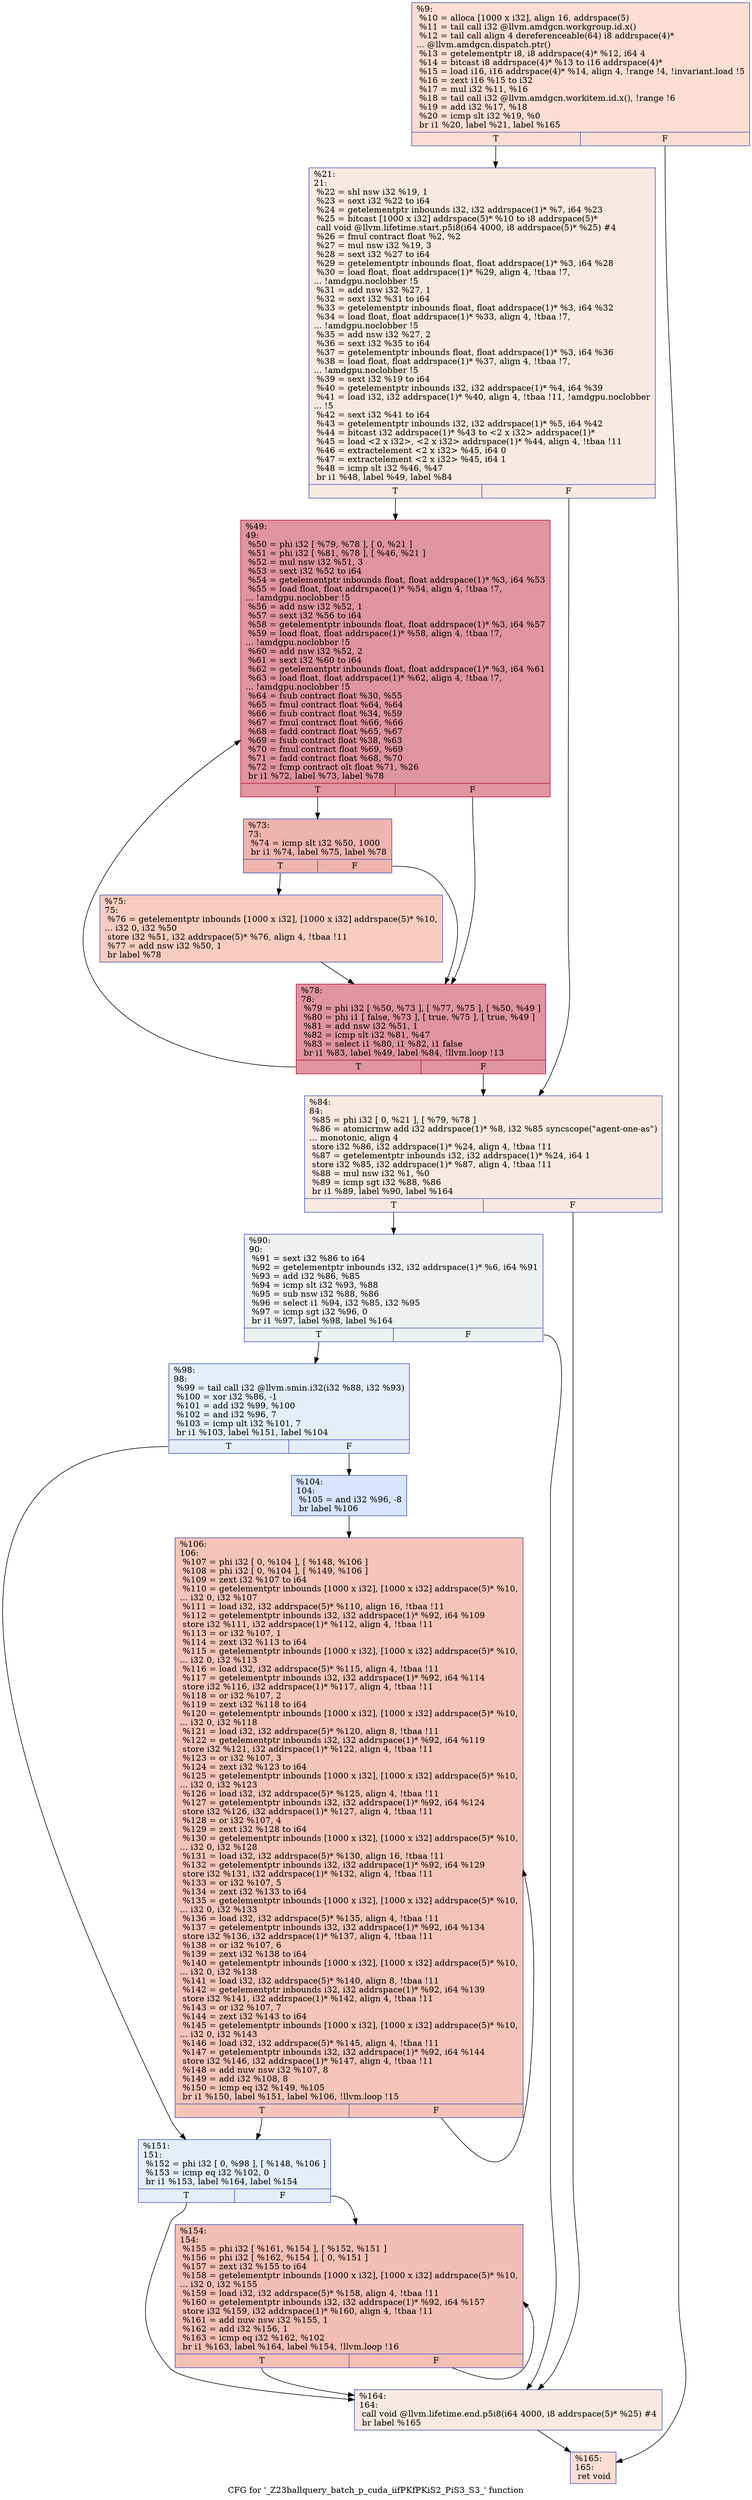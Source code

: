 digraph "CFG for '_Z23ballquery_batch_p_cuda_iifPKfPKiS2_PiS3_S3_' function" {
	label="CFG for '_Z23ballquery_batch_p_cuda_iifPKfPKiS2_PiS3_S3_' function";

	Node0x627a9d0 [shape=record,color="#3d50c3ff", style=filled, fillcolor="#f7b39670",label="{%9:\l  %10 = alloca [1000 x i32], align 16, addrspace(5)\l  %11 = tail call i32 @llvm.amdgcn.workgroup.id.x()\l  %12 = tail call align 4 dereferenceable(64) i8 addrspace(4)*\l... @llvm.amdgcn.dispatch.ptr()\l  %13 = getelementptr i8, i8 addrspace(4)* %12, i64 4\l  %14 = bitcast i8 addrspace(4)* %13 to i16 addrspace(4)*\l  %15 = load i16, i16 addrspace(4)* %14, align 4, !range !4, !invariant.load !5\l  %16 = zext i16 %15 to i32\l  %17 = mul i32 %11, %16\l  %18 = tail call i32 @llvm.amdgcn.workitem.id.x(), !range !6\l  %19 = add i32 %17, %18\l  %20 = icmp slt i32 %19, %0\l  br i1 %20, label %21, label %165\l|{<s0>T|<s1>F}}"];
	Node0x627a9d0:s0 -> Node0x627d080;
	Node0x627a9d0:s1 -> Node0x627d110;
	Node0x627d080 [shape=record,color="#3d50c3ff", style=filled, fillcolor="#efcebd70",label="{%21:\l21:                                               \l  %22 = shl nsw i32 %19, 1\l  %23 = sext i32 %22 to i64\l  %24 = getelementptr inbounds i32, i32 addrspace(1)* %7, i64 %23\l  %25 = bitcast [1000 x i32] addrspace(5)* %10 to i8 addrspace(5)*\l  call void @llvm.lifetime.start.p5i8(i64 4000, i8 addrspace(5)* %25) #4\l  %26 = fmul contract float %2, %2\l  %27 = mul nsw i32 %19, 3\l  %28 = sext i32 %27 to i64\l  %29 = getelementptr inbounds float, float addrspace(1)* %3, i64 %28\l  %30 = load float, float addrspace(1)* %29, align 4, !tbaa !7,\l... !amdgpu.noclobber !5\l  %31 = add nsw i32 %27, 1\l  %32 = sext i32 %31 to i64\l  %33 = getelementptr inbounds float, float addrspace(1)* %3, i64 %32\l  %34 = load float, float addrspace(1)* %33, align 4, !tbaa !7,\l... !amdgpu.noclobber !5\l  %35 = add nsw i32 %27, 2\l  %36 = sext i32 %35 to i64\l  %37 = getelementptr inbounds float, float addrspace(1)* %3, i64 %36\l  %38 = load float, float addrspace(1)* %37, align 4, !tbaa !7,\l... !amdgpu.noclobber !5\l  %39 = sext i32 %19 to i64\l  %40 = getelementptr inbounds i32, i32 addrspace(1)* %4, i64 %39\l  %41 = load i32, i32 addrspace(1)* %40, align 4, !tbaa !11, !amdgpu.noclobber\l... !5\l  %42 = sext i32 %41 to i64\l  %43 = getelementptr inbounds i32, i32 addrspace(1)* %5, i64 %42\l  %44 = bitcast i32 addrspace(1)* %43 to \<2 x i32\> addrspace(1)*\l  %45 = load \<2 x i32\>, \<2 x i32\> addrspace(1)* %44, align 4, !tbaa !11\l  %46 = extractelement \<2 x i32\> %45, i64 0\l  %47 = extractelement \<2 x i32\> %45, i64 1\l  %48 = icmp slt i32 %46, %47\l  br i1 %48, label %49, label %84\l|{<s0>T|<s1>F}}"];
	Node0x627d080:s0 -> Node0x627fed0;
	Node0x627d080:s1 -> Node0x627ff60;
	Node0x627fed0 [shape=record,color="#b70d28ff", style=filled, fillcolor="#b70d2870",label="{%49:\l49:                                               \l  %50 = phi i32 [ %79, %78 ], [ 0, %21 ]\l  %51 = phi i32 [ %81, %78 ], [ %46, %21 ]\l  %52 = mul nsw i32 %51, 3\l  %53 = sext i32 %52 to i64\l  %54 = getelementptr inbounds float, float addrspace(1)* %3, i64 %53\l  %55 = load float, float addrspace(1)* %54, align 4, !tbaa !7,\l... !amdgpu.noclobber !5\l  %56 = add nsw i32 %52, 1\l  %57 = sext i32 %56 to i64\l  %58 = getelementptr inbounds float, float addrspace(1)* %3, i64 %57\l  %59 = load float, float addrspace(1)* %58, align 4, !tbaa !7,\l... !amdgpu.noclobber !5\l  %60 = add nsw i32 %52, 2\l  %61 = sext i32 %60 to i64\l  %62 = getelementptr inbounds float, float addrspace(1)* %3, i64 %61\l  %63 = load float, float addrspace(1)* %62, align 4, !tbaa !7,\l... !amdgpu.noclobber !5\l  %64 = fsub contract float %30, %55\l  %65 = fmul contract float %64, %64\l  %66 = fsub contract float %34, %59\l  %67 = fmul contract float %66, %66\l  %68 = fadd contract float %65, %67\l  %69 = fsub contract float %38, %63\l  %70 = fmul contract float %69, %69\l  %71 = fadd contract float %68, %70\l  %72 = fcmp contract olt float %71, %26\l  br i1 %72, label %73, label %78\l|{<s0>T|<s1>F}}"];
	Node0x627fed0:s0 -> Node0x627e280;
	Node0x627fed0:s1 -> Node0x62800d0;
	Node0x627e280 [shape=record,color="#3d50c3ff", style=filled, fillcolor="#d8564670",label="{%73:\l73:                                               \l  %74 = icmp slt i32 %50, 1000\l  br i1 %74, label %75, label %78\l|{<s0>T|<s1>F}}"];
	Node0x627e280:s0 -> Node0x6281370;
	Node0x627e280:s1 -> Node0x62800d0;
	Node0x6281370 [shape=record,color="#3d50c3ff", style=filled, fillcolor="#f08b6e70",label="{%75:\l75:                                               \l  %76 = getelementptr inbounds [1000 x i32], [1000 x i32] addrspace(5)* %10,\l... i32 0, i32 %50\l  store i32 %51, i32 addrspace(5)* %76, align 4, !tbaa !11\l  %77 = add nsw i32 %50, 1\l  br label %78\l}"];
	Node0x6281370 -> Node0x62800d0;
	Node0x62800d0 [shape=record,color="#b70d28ff", style=filled, fillcolor="#b70d2870",label="{%78:\l78:                                               \l  %79 = phi i32 [ %50, %73 ], [ %77, %75 ], [ %50, %49 ]\l  %80 = phi i1 [ false, %73 ], [ true, %75 ], [ true, %49 ]\l  %81 = add nsw i32 %51, 1\l  %82 = icmp slt i32 %81, %47\l  %83 = select i1 %80, i1 %82, i1 false\l  br i1 %83, label %49, label %84, !llvm.loop !13\l|{<s0>T|<s1>F}}"];
	Node0x62800d0:s0 -> Node0x627fed0;
	Node0x62800d0:s1 -> Node0x627ff60;
	Node0x627ff60 [shape=record,color="#3d50c3ff", style=filled, fillcolor="#efcebd70",label="{%84:\l84:                                               \l  %85 = phi i32 [ 0, %21 ], [ %79, %78 ]\l  %86 = atomicrmw add i32 addrspace(1)* %8, i32 %85 syncscope(\"agent-one-as\")\l... monotonic, align 4\l  store i32 %86, i32 addrspace(1)* %24, align 4, !tbaa !11\l  %87 = getelementptr inbounds i32, i32 addrspace(1)* %24, i64 1\l  store i32 %85, i32 addrspace(1)* %87, align 4, !tbaa !11\l  %88 = mul nsw i32 %1, %0\l  %89 = icmp sgt i32 %88, %86\l  br i1 %89, label %90, label %164\l|{<s0>T|<s1>F}}"];
	Node0x627ff60:s0 -> Node0x6281fe0;
	Node0x627ff60:s1 -> Node0x6282030;
	Node0x6281fe0 [shape=record,color="#3d50c3ff", style=filled, fillcolor="#d9dce170",label="{%90:\l90:                                               \l  %91 = sext i32 %86 to i64\l  %92 = getelementptr inbounds i32, i32 addrspace(1)* %6, i64 %91\l  %93 = add i32 %86, %85\l  %94 = icmp slt i32 %93, %88\l  %95 = sub nsw i32 %88, %86\l  %96 = select i1 %94, i32 %85, i32 %95\l  %97 = icmp sgt i32 %96, 0\l  br i1 %97, label %98, label %164\l|{<s0>T|<s1>F}}"];
	Node0x6281fe0:s0 -> Node0x6282530;
	Node0x6281fe0:s1 -> Node0x6282030;
	Node0x6282530 [shape=record,color="#3d50c3ff", style=filled, fillcolor="#c5d6f270",label="{%98:\l98:                                               \l  %99 = tail call i32 @llvm.smin.i32(i32 %88, i32 %93)\l  %100 = xor i32 %86, -1\l  %101 = add i32 %99, %100\l  %102 = and i32 %96, 7\l  %103 = icmp ult i32 %101, 7\l  br i1 %103, label %151, label %104\l|{<s0>T|<s1>F}}"];
	Node0x6282530:s0 -> Node0x6282a70;
	Node0x6282530:s1 -> Node0x6282b00;
	Node0x6282b00 [shape=record,color="#3d50c3ff", style=filled, fillcolor="#a5c3fe70",label="{%104:\l104:                                              \l  %105 = and i32 %96, -8\l  br label %106\l}"];
	Node0x6282b00 -> Node0x6282d00;
	Node0x6282d00 [shape=record,color="#3d50c3ff", style=filled, fillcolor="#e97a5f70",label="{%106:\l106:                                              \l  %107 = phi i32 [ 0, %104 ], [ %148, %106 ]\l  %108 = phi i32 [ 0, %104 ], [ %149, %106 ]\l  %109 = zext i32 %107 to i64\l  %110 = getelementptr inbounds [1000 x i32], [1000 x i32] addrspace(5)* %10,\l... i32 0, i32 %107\l  %111 = load i32, i32 addrspace(5)* %110, align 16, !tbaa !11\l  %112 = getelementptr inbounds i32, i32 addrspace(1)* %92, i64 %109\l  store i32 %111, i32 addrspace(1)* %112, align 4, !tbaa !11\l  %113 = or i32 %107, 1\l  %114 = zext i32 %113 to i64\l  %115 = getelementptr inbounds [1000 x i32], [1000 x i32] addrspace(5)* %10,\l... i32 0, i32 %113\l  %116 = load i32, i32 addrspace(5)* %115, align 4, !tbaa !11\l  %117 = getelementptr inbounds i32, i32 addrspace(1)* %92, i64 %114\l  store i32 %116, i32 addrspace(1)* %117, align 4, !tbaa !11\l  %118 = or i32 %107, 2\l  %119 = zext i32 %118 to i64\l  %120 = getelementptr inbounds [1000 x i32], [1000 x i32] addrspace(5)* %10,\l... i32 0, i32 %118\l  %121 = load i32, i32 addrspace(5)* %120, align 8, !tbaa !11\l  %122 = getelementptr inbounds i32, i32 addrspace(1)* %92, i64 %119\l  store i32 %121, i32 addrspace(1)* %122, align 4, !tbaa !11\l  %123 = or i32 %107, 3\l  %124 = zext i32 %123 to i64\l  %125 = getelementptr inbounds [1000 x i32], [1000 x i32] addrspace(5)* %10,\l... i32 0, i32 %123\l  %126 = load i32, i32 addrspace(5)* %125, align 4, !tbaa !11\l  %127 = getelementptr inbounds i32, i32 addrspace(1)* %92, i64 %124\l  store i32 %126, i32 addrspace(1)* %127, align 4, !tbaa !11\l  %128 = or i32 %107, 4\l  %129 = zext i32 %128 to i64\l  %130 = getelementptr inbounds [1000 x i32], [1000 x i32] addrspace(5)* %10,\l... i32 0, i32 %128\l  %131 = load i32, i32 addrspace(5)* %130, align 16, !tbaa !11\l  %132 = getelementptr inbounds i32, i32 addrspace(1)* %92, i64 %129\l  store i32 %131, i32 addrspace(1)* %132, align 4, !tbaa !11\l  %133 = or i32 %107, 5\l  %134 = zext i32 %133 to i64\l  %135 = getelementptr inbounds [1000 x i32], [1000 x i32] addrspace(5)* %10,\l... i32 0, i32 %133\l  %136 = load i32, i32 addrspace(5)* %135, align 4, !tbaa !11\l  %137 = getelementptr inbounds i32, i32 addrspace(1)* %92, i64 %134\l  store i32 %136, i32 addrspace(1)* %137, align 4, !tbaa !11\l  %138 = or i32 %107, 6\l  %139 = zext i32 %138 to i64\l  %140 = getelementptr inbounds [1000 x i32], [1000 x i32] addrspace(5)* %10,\l... i32 0, i32 %138\l  %141 = load i32, i32 addrspace(5)* %140, align 8, !tbaa !11\l  %142 = getelementptr inbounds i32, i32 addrspace(1)* %92, i64 %139\l  store i32 %141, i32 addrspace(1)* %142, align 4, !tbaa !11\l  %143 = or i32 %107, 7\l  %144 = zext i32 %143 to i64\l  %145 = getelementptr inbounds [1000 x i32], [1000 x i32] addrspace(5)* %10,\l... i32 0, i32 %143\l  %146 = load i32, i32 addrspace(5)* %145, align 4, !tbaa !11\l  %147 = getelementptr inbounds i32, i32 addrspace(1)* %92, i64 %144\l  store i32 %146, i32 addrspace(1)* %147, align 4, !tbaa !11\l  %148 = add nuw nsw i32 %107, 8\l  %149 = add i32 %108, 8\l  %150 = icmp eq i32 %149, %105\l  br i1 %150, label %151, label %106, !llvm.loop !15\l|{<s0>T|<s1>F}}"];
	Node0x6282d00:s0 -> Node0x6282a70;
	Node0x6282d00:s1 -> Node0x6282d00;
	Node0x6282a70 [shape=record,color="#3d50c3ff", style=filled, fillcolor="#c5d6f270",label="{%151:\l151:                                              \l  %152 = phi i32 [ 0, %98 ], [ %148, %106 ]\l  %153 = icmp eq i32 %102, 0\l  br i1 %153, label %164, label %154\l|{<s0>T|<s1>F}}"];
	Node0x6282a70:s0 -> Node0x6282030;
	Node0x6282a70:s1 -> Node0x6285390;
	Node0x6285390 [shape=record,color="#3d50c3ff", style=filled, fillcolor="#e36c5570",label="{%154:\l154:                                              \l  %155 = phi i32 [ %161, %154 ], [ %152, %151 ]\l  %156 = phi i32 [ %162, %154 ], [ 0, %151 ]\l  %157 = zext i32 %155 to i64\l  %158 = getelementptr inbounds [1000 x i32], [1000 x i32] addrspace(5)* %10,\l... i32 0, i32 %155\l  %159 = load i32, i32 addrspace(5)* %158, align 4, !tbaa !11\l  %160 = getelementptr inbounds i32, i32 addrspace(1)* %92, i64 %157\l  store i32 %159, i32 addrspace(1)* %160, align 4, !tbaa !11\l  %161 = add nuw nsw i32 %155, 1\l  %162 = add i32 %156, 1\l  %163 = icmp eq i32 %162, %102\l  br i1 %163, label %164, label %154, !llvm.loop !16\l|{<s0>T|<s1>F}}"];
	Node0x6285390:s0 -> Node0x6282030;
	Node0x6285390:s1 -> Node0x6285390;
	Node0x6282030 [shape=record,color="#3d50c3ff", style=filled, fillcolor="#efcebd70",label="{%164:\l164:                                              \l  call void @llvm.lifetime.end.p5i8(i64 4000, i8 addrspace(5)* %25) #4\l  br label %165\l}"];
	Node0x6282030 -> Node0x627d110;
	Node0x627d110 [shape=record,color="#3d50c3ff", style=filled, fillcolor="#f7b39670",label="{%165:\l165:                                              \l  ret void\l}"];
}
